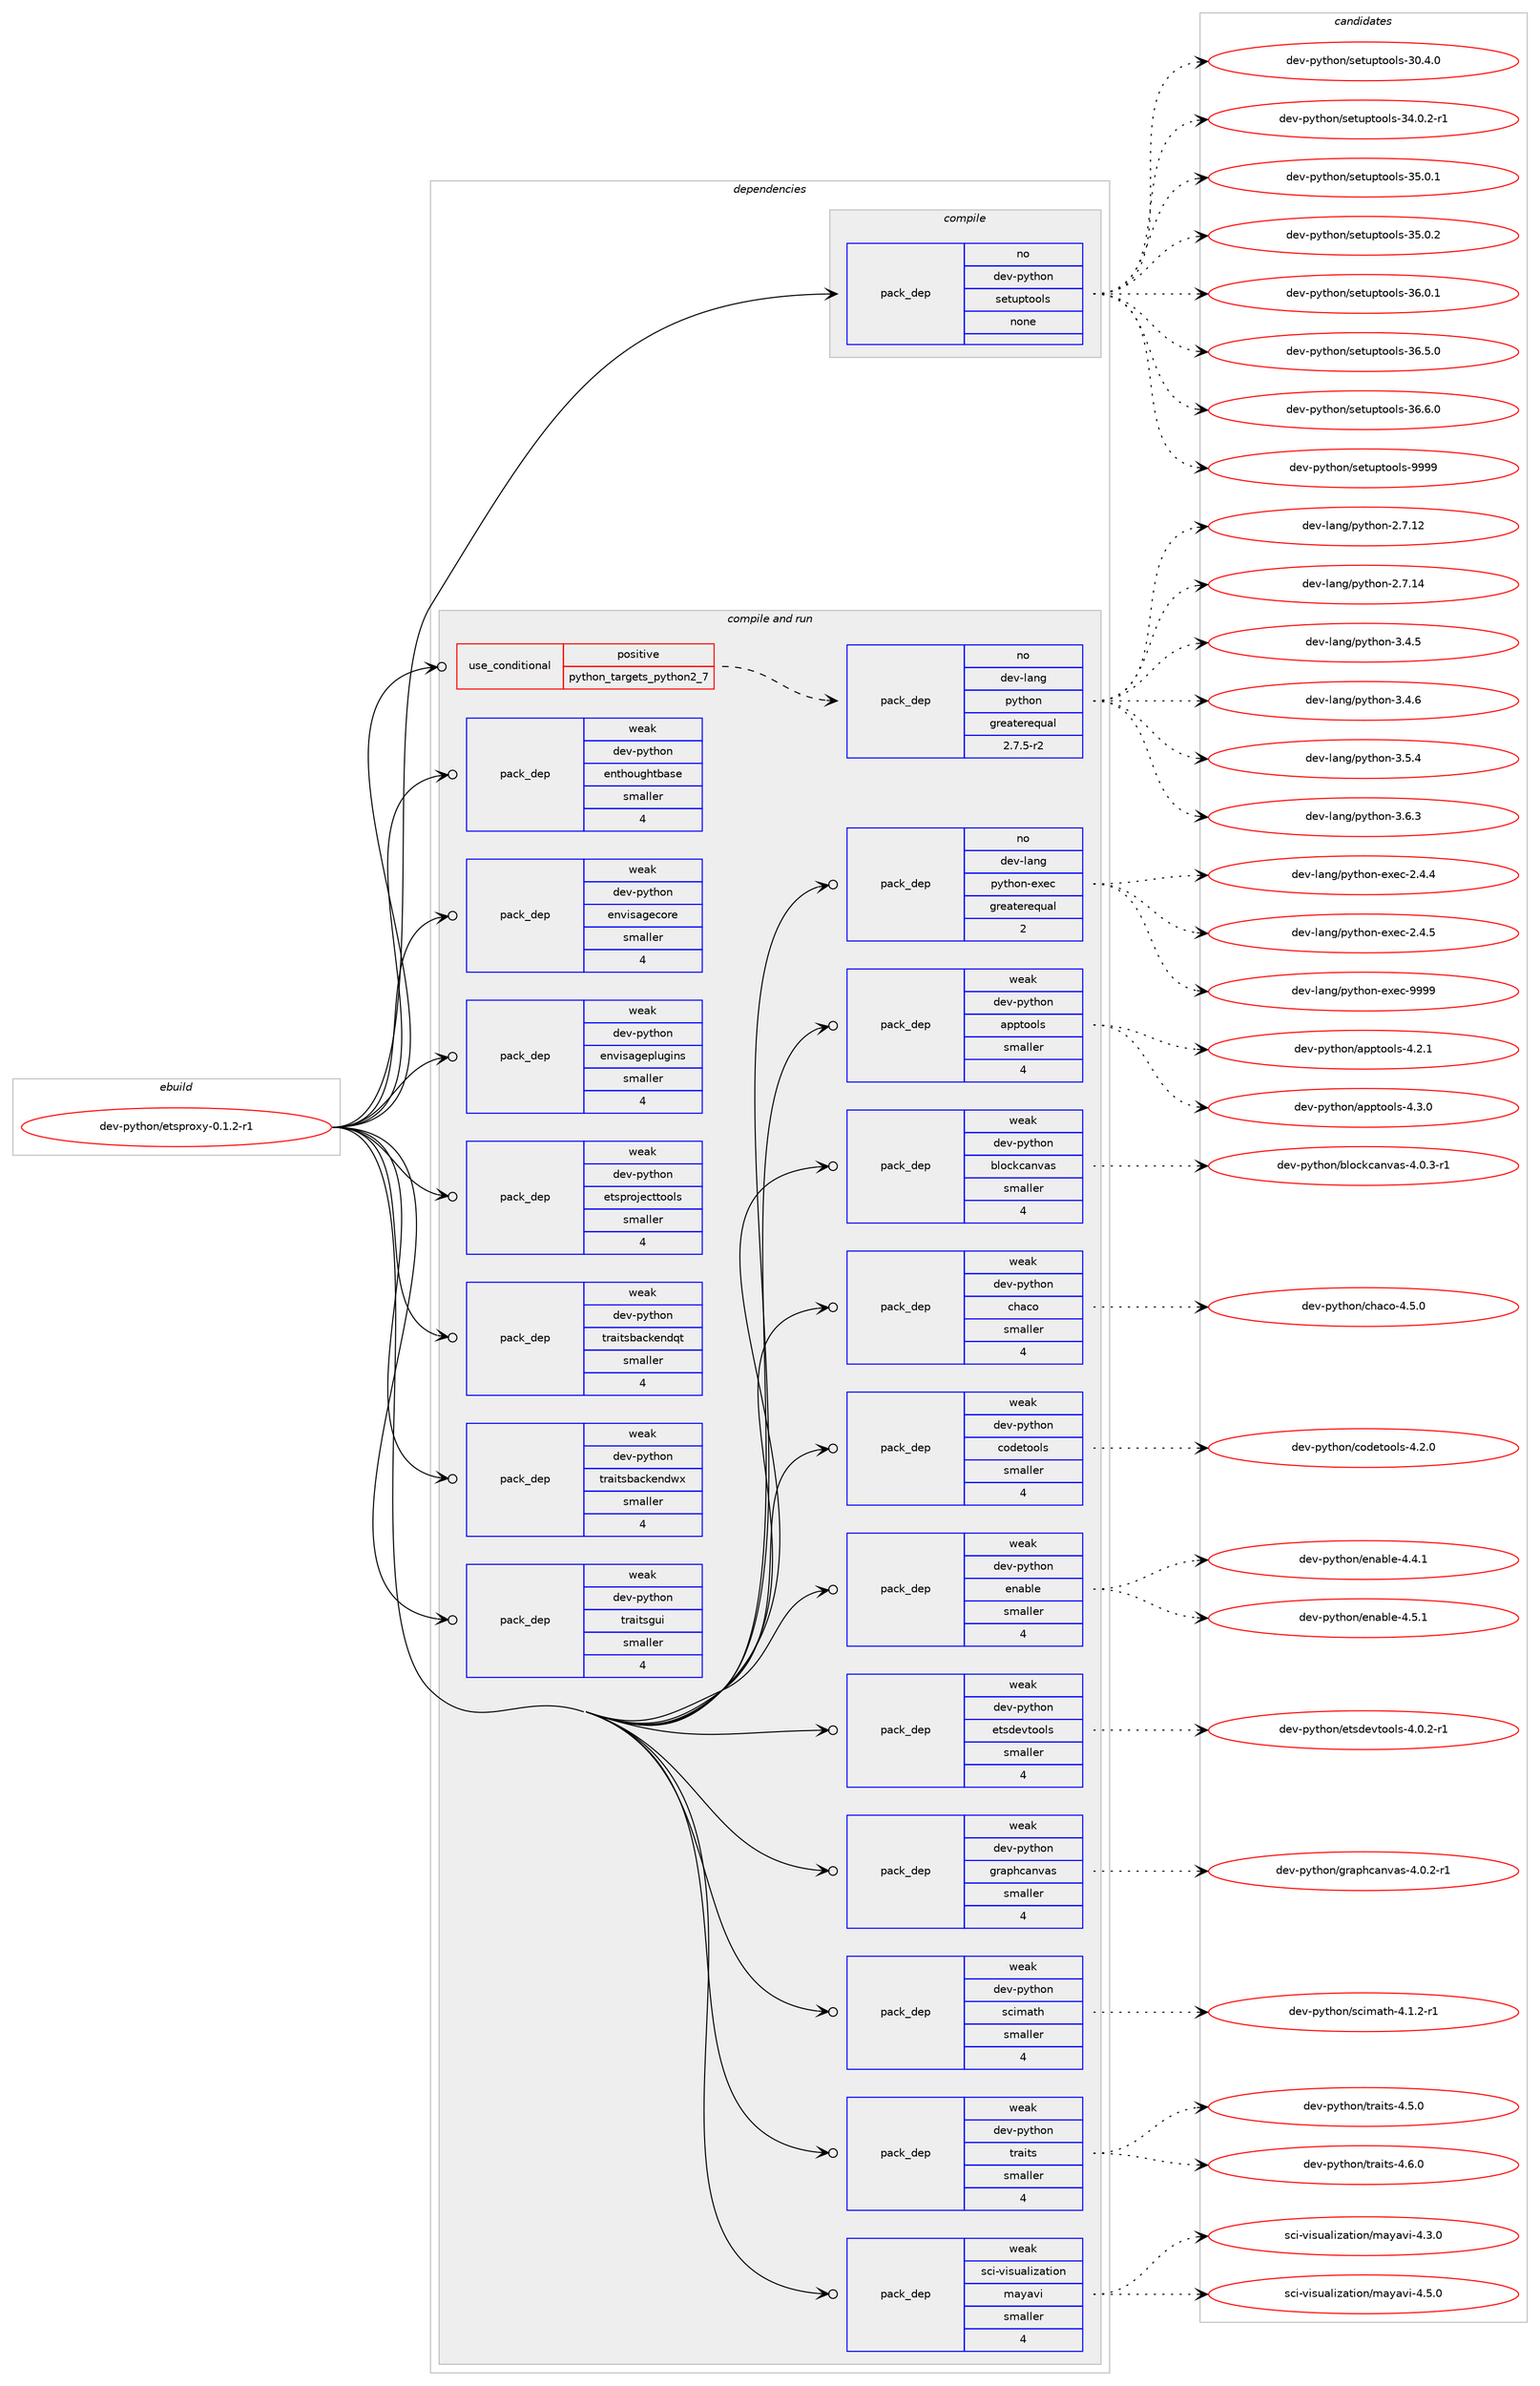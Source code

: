 digraph prolog {

# *************
# Graph options
# *************

newrank=true;
concentrate=true;
compound=true;
graph [rankdir=LR,fontname=Helvetica,fontsize=10,ranksep=1.5];#, ranksep=2.5, nodesep=0.2];
edge  [arrowhead=vee];
node  [fontname=Helvetica,fontsize=10];

# **********
# The ebuild
# **********

subgraph cluster_leftcol {
color=gray;
rank=same;
label=<<i>ebuild</i>>;
id [label="dev-python/etsproxy-0.1.2-r1", color=red, width=4, href="../dev-python/etsproxy-0.1.2-r1.svg"];
}

# ****************
# The dependencies
# ****************

subgraph cluster_midcol {
color=gray;
label=<<i>dependencies</i>>;
subgraph cluster_compile {
fillcolor="#eeeeee";
style=filled;
label=<<i>compile</i>>;
subgraph pack120022 {
dependency156322 [label=<<TABLE BORDER="0" CELLBORDER="1" CELLSPACING="0" CELLPADDING="4" WIDTH="220"><TR><TD ROWSPAN="6" CELLPADDING="30">pack_dep</TD></TR><TR><TD WIDTH="110">no</TD></TR><TR><TD>dev-python</TD></TR><TR><TD>setuptools</TD></TR><TR><TD>none</TD></TR><TR><TD></TD></TR></TABLE>>, shape=none, color=blue];
}
id:e -> dependency156322:w [weight=20,style="solid",arrowhead="vee"];
}
subgraph cluster_compileandrun {
fillcolor="#eeeeee";
style=filled;
label=<<i>compile and run</i>>;
subgraph cond32463 {
dependency156323 [label=<<TABLE BORDER="0" CELLBORDER="1" CELLSPACING="0" CELLPADDING="4"><TR><TD ROWSPAN="3" CELLPADDING="10">use_conditional</TD></TR><TR><TD>positive</TD></TR><TR><TD>python_targets_python2_7</TD></TR></TABLE>>, shape=none, color=red];
subgraph pack120023 {
dependency156324 [label=<<TABLE BORDER="0" CELLBORDER="1" CELLSPACING="0" CELLPADDING="4" WIDTH="220"><TR><TD ROWSPAN="6" CELLPADDING="30">pack_dep</TD></TR><TR><TD WIDTH="110">no</TD></TR><TR><TD>dev-lang</TD></TR><TR><TD>python</TD></TR><TR><TD>greaterequal</TD></TR><TR><TD>2.7.5-r2</TD></TR></TABLE>>, shape=none, color=blue];
}
dependency156323:e -> dependency156324:w [weight=20,style="dashed",arrowhead="vee"];
}
id:e -> dependency156323:w [weight=20,style="solid",arrowhead="odotvee"];
subgraph pack120024 {
dependency156325 [label=<<TABLE BORDER="0" CELLBORDER="1" CELLSPACING="0" CELLPADDING="4" WIDTH="220"><TR><TD ROWSPAN="6" CELLPADDING="30">pack_dep</TD></TR><TR><TD WIDTH="110">no</TD></TR><TR><TD>dev-lang</TD></TR><TR><TD>python-exec</TD></TR><TR><TD>greaterequal</TD></TR><TR><TD>2</TD></TR></TABLE>>, shape=none, color=blue];
}
id:e -> dependency156325:w [weight=20,style="solid",arrowhead="odotvee"];
subgraph pack120025 {
dependency156326 [label=<<TABLE BORDER="0" CELLBORDER="1" CELLSPACING="0" CELLPADDING="4" WIDTH="220"><TR><TD ROWSPAN="6" CELLPADDING="30">pack_dep</TD></TR><TR><TD WIDTH="110">weak</TD></TR><TR><TD>dev-python</TD></TR><TR><TD>apptools</TD></TR><TR><TD>smaller</TD></TR><TR><TD>4</TD></TR></TABLE>>, shape=none, color=blue];
}
id:e -> dependency156326:w [weight=20,style="solid",arrowhead="odotvee"];
subgraph pack120026 {
dependency156327 [label=<<TABLE BORDER="0" CELLBORDER="1" CELLSPACING="0" CELLPADDING="4" WIDTH="220"><TR><TD ROWSPAN="6" CELLPADDING="30">pack_dep</TD></TR><TR><TD WIDTH="110">weak</TD></TR><TR><TD>dev-python</TD></TR><TR><TD>blockcanvas</TD></TR><TR><TD>smaller</TD></TR><TR><TD>4</TD></TR></TABLE>>, shape=none, color=blue];
}
id:e -> dependency156327:w [weight=20,style="solid",arrowhead="odotvee"];
subgraph pack120027 {
dependency156328 [label=<<TABLE BORDER="0" CELLBORDER="1" CELLSPACING="0" CELLPADDING="4" WIDTH="220"><TR><TD ROWSPAN="6" CELLPADDING="30">pack_dep</TD></TR><TR><TD WIDTH="110">weak</TD></TR><TR><TD>dev-python</TD></TR><TR><TD>chaco</TD></TR><TR><TD>smaller</TD></TR><TR><TD>4</TD></TR></TABLE>>, shape=none, color=blue];
}
id:e -> dependency156328:w [weight=20,style="solid",arrowhead="odotvee"];
subgraph pack120028 {
dependency156329 [label=<<TABLE BORDER="0" CELLBORDER="1" CELLSPACING="0" CELLPADDING="4" WIDTH="220"><TR><TD ROWSPAN="6" CELLPADDING="30">pack_dep</TD></TR><TR><TD WIDTH="110">weak</TD></TR><TR><TD>dev-python</TD></TR><TR><TD>codetools</TD></TR><TR><TD>smaller</TD></TR><TR><TD>4</TD></TR></TABLE>>, shape=none, color=blue];
}
id:e -> dependency156329:w [weight=20,style="solid",arrowhead="odotvee"];
subgraph pack120029 {
dependency156330 [label=<<TABLE BORDER="0" CELLBORDER="1" CELLSPACING="0" CELLPADDING="4" WIDTH="220"><TR><TD ROWSPAN="6" CELLPADDING="30">pack_dep</TD></TR><TR><TD WIDTH="110">weak</TD></TR><TR><TD>dev-python</TD></TR><TR><TD>enable</TD></TR><TR><TD>smaller</TD></TR><TR><TD>4</TD></TR></TABLE>>, shape=none, color=blue];
}
id:e -> dependency156330:w [weight=20,style="solid",arrowhead="odotvee"];
subgraph pack120030 {
dependency156331 [label=<<TABLE BORDER="0" CELLBORDER="1" CELLSPACING="0" CELLPADDING="4" WIDTH="220"><TR><TD ROWSPAN="6" CELLPADDING="30">pack_dep</TD></TR><TR><TD WIDTH="110">weak</TD></TR><TR><TD>dev-python</TD></TR><TR><TD>enthoughtbase</TD></TR><TR><TD>smaller</TD></TR><TR><TD>4</TD></TR></TABLE>>, shape=none, color=blue];
}
id:e -> dependency156331:w [weight=20,style="solid",arrowhead="odotvee"];
subgraph pack120031 {
dependency156332 [label=<<TABLE BORDER="0" CELLBORDER="1" CELLSPACING="0" CELLPADDING="4" WIDTH="220"><TR><TD ROWSPAN="6" CELLPADDING="30">pack_dep</TD></TR><TR><TD WIDTH="110">weak</TD></TR><TR><TD>dev-python</TD></TR><TR><TD>envisagecore</TD></TR><TR><TD>smaller</TD></TR><TR><TD>4</TD></TR></TABLE>>, shape=none, color=blue];
}
id:e -> dependency156332:w [weight=20,style="solid",arrowhead="odotvee"];
subgraph pack120032 {
dependency156333 [label=<<TABLE BORDER="0" CELLBORDER="1" CELLSPACING="0" CELLPADDING="4" WIDTH="220"><TR><TD ROWSPAN="6" CELLPADDING="30">pack_dep</TD></TR><TR><TD WIDTH="110">weak</TD></TR><TR><TD>dev-python</TD></TR><TR><TD>envisageplugins</TD></TR><TR><TD>smaller</TD></TR><TR><TD>4</TD></TR></TABLE>>, shape=none, color=blue];
}
id:e -> dependency156333:w [weight=20,style="solid",arrowhead="odotvee"];
subgraph pack120033 {
dependency156334 [label=<<TABLE BORDER="0" CELLBORDER="1" CELLSPACING="0" CELLPADDING="4" WIDTH="220"><TR><TD ROWSPAN="6" CELLPADDING="30">pack_dep</TD></TR><TR><TD WIDTH="110">weak</TD></TR><TR><TD>dev-python</TD></TR><TR><TD>etsdevtools</TD></TR><TR><TD>smaller</TD></TR><TR><TD>4</TD></TR></TABLE>>, shape=none, color=blue];
}
id:e -> dependency156334:w [weight=20,style="solid",arrowhead="odotvee"];
subgraph pack120034 {
dependency156335 [label=<<TABLE BORDER="0" CELLBORDER="1" CELLSPACING="0" CELLPADDING="4" WIDTH="220"><TR><TD ROWSPAN="6" CELLPADDING="30">pack_dep</TD></TR><TR><TD WIDTH="110">weak</TD></TR><TR><TD>dev-python</TD></TR><TR><TD>etsprojecttools</TD></TR><TR><TD>smaller</TD></TR><TR><TD>4</TD></TR></TABLE>>, shape=none, color=blue];
}
id:e -> dependency156335:w [weight=20,style="solid",arrowhead="odotvee"];
subgraph pack120035 {
dependency156336 [label=<<TABLE BORDER="0" CELLBORDER="1" CELLSPACING="0" CELLPADDING="4" WIDTH="220"><TR><TD ROWSPAN="6" CELLPADDING="30">pack_dep</TD></TR><TR><TD WIDTH="110">weak</TD></TR><TR><TD>dev-python</TD></TR><TR><TD>graphcanvas</TD></TR><TR><TD>smaller</TD></TR><TR><TD>4</TD></TR></TABLE>>, shape=none, color=blue];
}
id:e -> dependency156336:w [weight=20,style="solid",arrowhead="odotvee"];
subgraph pack120036 {
dependency156337 [label=<<TABLE BORDER="0" CELLBORDER="1" CELLSPACING="0" CELLPADDING="4" WIDTH="220"><TR><TD ROWSPAN="6" CELLPADDING="30">pack_dep</TD></TR><TR><TD WIDTH="110">weak</TD></TR><TR><TD>dev-python</TD></TR><TR><TD>scimath</TD></TR><TR><TD>smaller</TD></TR><TR><TD>4</TD></TR></TABLE>>, shape=none, color=blue];
}
id:e -> dependency156337:w [weight=20,style="solid",arrowhead="odotvee"];
subgraph pack120037 {
dependency156338 [label=<<TABLE BORDER="0" CELLBORDER="1" CELLSPACING="0" CELLPADDING="4" WIDTH="220"><TR><TD ROWSPAN="6" CELLPADDING="30">pack_dep</TD></TR><TR><TD WIDTH="110">weak</TD></TR><TR><TD>dev-python</TD></TR><TR><TD>traits</TD></TR><TR><TD>smaller</TD></TR><TR><TD>4</TD></TR></TABLE>>, shape=none, color=blue];
}
id:e -> dependency156338:w [weight=20,style="solid",arrowhead="odotvee"];
subgraph pack120038 {
dependency156339 [label=<<TABLE BORDER="0" CELLBORDER="1" CELLSPACING="0" CELLPADDING="4" WIDTH="220"><TR><TD ROWSPAN="6" CELLPADDING="30">pack_dep</TD></TR><TR><TD WIDTH="110">weak</TD></TR><TR><TD>dev-python</TD></TR><TR><TD>traitsbackendqt</TD></TR><TR><TD>smaller</TD></TR><TR><TD>4</TD></TR></TABLE>>, shape=none, color=blue];
}
id:e -> dependency156339:w [weight=20,style="solid",arrowhead="odotvee"];
subgraph pack120039 {
dependency156340 [label=<<TABLE BORDER="0" CELLBORDER="1" CELLSPACING="0" CELLPADDING="4" WIDTH="220"><TR><TD ROWSPAN="6" CELLPADDING="30">pack_dep</TD></TR><TR><TD WIDTH="110">weak</TD></TR><TR><TD>dev-python</TD></TR><TR><TD>traitsbackendwx</TD></TR><TR><TD>smaller</TD></TR><TR><TD>4</TD></TR></TABLE>>, shape=none, color=blue];
}
id:e -> dependency156340:w [weight=20,style="solid",arrowhead="odotvee"];
subgraph pack120040 {
dependency156341 [label=<<TABLE BORDER="0" CELLBORDER="1" CELLSPACING="0" CELLPADDING="4" WIDTH="220"><TR><TD ROWSPAN="6" CELLPADDING="30">pack_dep</TD></TR><TR><TD WIDTH="110">weak</TD></TR><TR><TD>dev-python</TD></TR><TR><TD>traitsgui</TD></TR><TR><TD>smaller</TD></TR><TR><TD>4</TD></TR></TABLE>>, shape=none, color=blue];
}
id:e -> dependency156341:w [weight=20,style="solid",arrowhead="odotvee"];
subgraph pack120041 {
dependency156342 [label=<<TABLE BORDER="0" CELLBORDER="1" CELLSPACING="0" CELLPADDING="4" WIDTH="220"><TR><TD ROWSPAN="6" CELLPADDING="30">pack_dep</TD></TR><TR><TD WIDTH="110">weak</TD></TR><TR><TD>sci-visualization</TD></TR><TR><TD>mayavi</TD></TR><TR><TD>smaller</TD></TR><TR><TD>4</TD></TR></TABLE>>, shape=none, color=blue];
}
id:e -> dependency156342:w [weight=20,style="solid",arrowhead="odotvee"];
}
subgraph cluster_run {
fillcolor="#eeeeee";
style=filled;
label=<<i>run</i>>;
}
}

# **************
# The candidates
# **************

subgraph cluster_choices {
rank=same;
color=gray;
label=<<i>candidates</i>>;

subgraph choice120022 {
color=black;
nodesep=1;
choice100101118451121211161041111104711510111611711211611111110811545514846524648 [label="dev-python/setuptools-30.4.0", color=red, width=4,href="../dev-python/setuptools-30.4.0.svg"];
choice1001011184511212111610411111047115101116117112116111111108115455152464846504511449 [label="dev-python/setuptools-34.0.2-r1", color=red, width=4,href="../dev-python/setuptools-34.0.2-r1.svg"];
choice100101118451121211161041111104711510111611711211611111110811545515346484649 [label="dev-python/setuptools-35.0.1", color=red, width=4,href="../dev-python/setuptools-35.0.1.svg"];
choice100101118451121211161041111104711510111611711211611111110811545515346484650 [label="dev-python/setuptools-35.0.2", color=red, width=4,href="../dev-python/setuptools-35.0.2.svg"];
choice100101118451121211161041111104711510111611711211611111110811545515446484649 [label="dev-python/setuptools-36.0.1", color=red, width=4,href="../dev-python/setuptools-36.0.1.svg"];
choice100101118451121211161041111104711510111611711211611111110811545515446534648 [label="dev-python/setuptools-36.5.0", color=red, width=4,href="../dev-python/setuptools-36.5.0.svg"];
choice100101118451121211161041111104711510111611711211611111110811545515446544648 [label="dev-python/setuptools-36.6.0", color=red, width=4,href="../dev-python/setuptools-36.6.0.svg"];
choice10010111845112121116104111110471151011161171121161111111081154557575757 [label="dev-python/setuptools-9999", color=red, width=4,href="../dev-python/setuptools-9999.svg"];
dependency156322:e -> choice100101118451121211161041111104711510111611711211611111110811545514846524648:w [style=dotted,weight="100"];
dependency156322:e -> choice1001011184511212111610411111047115101116117112116111111108115455152464846504511449:w [style=dotted,weight="100"];
dependency156322:e -> choice100101118451121211161041111104711510111611711211611111110811545515346484649:w [style=dotted,weight="100"];
dependency156322:e -> choice100101118451121211161041111104711510111611711211611111110811545515346484650:w [style=dotted,weight="100"];
dependency156322:e -> choice100101118451121211161041111104711510111611711211611111110811545515446484649:w [style=dotted,weight="100"];
dependency156322:e -> choice100101118451121211161041111104711510111611711211611111110811545515446534648:w [style=dotted,weight="100"];
dependency156322:e -> choice100101118451121211161041111104711510111611711211611111110811545515446544648:w [style=dotted,weight="100"];
dependency156322:e -> choice10010111845112121116104111110471151011161171121161111111081154557575757:w [style=dotted,weight="100"];
}
subgraph choice120023 {
color=black;
nodesep=1;
choice10010111845108971101034711212111610411111045504655464950 [label="dev-lang/python-2.7.12", color=red, width=4,href="../dev-lang/python-2.7.12.svg"];
choice10010111845108971101034711212111610411111045504655464952 [label="dev-lang/python-2.7.14", color=red, width=4,href="../dev-lang/python-2.7.14.svg"];
choice100101118451089711010347112121116104111110455146524653 [label="dev-lang/python-3.4.5", color=red, width=4,href="../dev-lang/python-3.4.5.svg"];
choice100101118451089711010347112121116104111110455146524654 [label="dev-lang/python-3.4.6", color=red, width=4,href="../dev-lang/python-3.4.6.svg"];
choice100101118451089711010347112121116104111110455146534652 [label="dev-lang/python-3.5.4", color=red, width=4,href="../dev-lang/python-3.5.4.svg"];
choice100101118451089711010347112121116104111110455146544651 [label="dev-lang/python-3.6.3", color=red, width=4,href="../dev-lang/python-3.6.3.svg"];
dependency156324:e -> choice10010111845108971101034711212111610411111045504655464950:w [style=dotted,weight="100"];
dependency156324:e -> choice10010111845108971101034711212111610411111045504655464952:w [style=dotted,weight="100"];
dependency156324:e -> choice100101118451089711010347112121116104111110455146524653:w [style=dotted,weight="100"];
dependency156324:e -> choice100101118451089711010347112121116104111110455146524654:w [style=dotted,weight="100"];
dependency156324:e -> choice100101118451089711010347112121116104111110455146534652:w [style=dotted,weight="100"];
dependency156324:e -> choice100101118451089711010347112121116104111110455146544651:w [style=dotted,weight="100"];
}
subgraph choice120024 {
color=black;
nodesep=1;
choice1001011184510897110103471121211161041111104510112010199455046524652 [label="dev-lang/python-exec-2.4.4", color=red, width=4,href="../dev-lang/python-exec-2.4.4.svg"];
choice1001011184510897110103471121211161041111104510112010199455046524653 [label="dev-lang/python-exec-2.4.5", color=red, width=4,href="../dev-lang/python-exec-2.4.5.svg"];
choice10010111845108971101034711212111610411111045101120101994557575757 [label="dev-lang/python-exec-9999", color=red, width=4,href="../dev-lang/python-exec-9999.svg"];
dependency156325:e -> choice1001011184510897110103471121211161041111104510112010199455046524652:w [style=dotted,weight="100"];
dependency156325:e -> choice1001011184510897110103471121211161041111104510112010199455046524653:w [style=dotted,weight="100"];
dependency156325:e -> choice10010111845108971101034711212111610411111045101120101994557575757:w [style=dotted,weight="100"];
}
subgraph choice120025 {
color=black;
nodesep=1;
choice100101118451121211161041111104797112112116111111108115455246504649 [label="dev-python/apptools-4.2.1", color=red, width=4,href="../dev-python/apptools-4.2.1.svg"];
choice100101118451121211161041111104797112112116111111108115455246514648 [label="dev-python/apptools-4.3.0", color=red, width=4,href="../dev-python/apptools-4.3.0.svg"];
dependency156326:e -> choice100101118451121211161041111104797112112116111111108115455246504649:w [style=dotted,weight="100"];
dependency156326:e -> choice100101118451121211161041111104797112112116111111108115455246514648:w [style=dotted,weight="100"];
}
subgraph choice120026 {
color=black;
nodesep=1;
choice100101118451121211161041111104798108111991079997110118971154552464846514511449 [label="dev-python/blockcanvas-4.0.3-r1", color=red, width=4,href="../dev-python/blockcanvas-4.0.3-r1.svg"];
dependency156327:e -> choice100101118451121211161041111104798108111991079997110118971154552464846514511449:w [style=dotted,weight="100"];
}
subgraph choice120027 {
color=black;
nodesep=1;
choice1001011184511212111610411111047991049799111455246534648 [label="dev-python/chaco-4.5.0", color=red, width=4,href="../dev-python/chaco-4.5.0.svg"];
dependency156328:e -> choice1001011184511212111610411111047991049799111455246534648:w [style=dotted,weight="100"];
}
subgraph choice120028 {
color=black;
nodesep=1;
choice100101118451121211161041111104799111100101116111111108115455246504648 [label="dev-python/codetools-4.2.0", color=red, width=4,href="../dev-python/codetools-4.2.0.svg"];
dependency156329:e -> choice100101118451121211161041111104799111100101116111111108115455246504648:w [style=dotted,weight="100"];
}
subgraph choice120029 {
color=black;
nodesep=1;
choice10010111845112121116104111110471011109798108101455246524649 [label="dev-python/enable-4.4.1", color=red, width=4,href="../dev-python/enable-4.4.1.svg"];
choice10010111845112121116104111110471011109798108101455246534649 [label="dev-python/enable-4.5.1", color=red, width=4,href="../dev-python/enable-4.5.1.svg"];
dependency156330:e -> choice10010111845112121116104111110471011109798108101455246524649:w [style=dotted,weight="100"];
dependency156330:e -> choice10010111845112121116104111110471011109798108101455246534649:w [style=dotted,weight="100"];
}
subgraph choice120030 {
color=black;
nodesep=1;
}
subgraph choice120031 {
color=black;
nodesep=1;
}
subgraph choice120032 {
color=black;
nodesep=1;
}
subgraph choice120033 {
color=black;
nodesep=1;
choice10010111845112121116104111110471011161151001011181161111111081154552464846504511449 [label="dev-python/etsdevtools-4.0.2-r1", color=red, width=4,href="../dev-python/etsdevtools-4.0.2-r1.svg"];
dependency156334:e -> choice10010111845112121116104111110471011161151001011181161111111081154552464846504511449:w [style=dotted,weight="100"];
}
subgraph choice120034 {
color=black;
nodesep=1;
}
subgraph choice120035 {
color=black;
nodesep=1;
choice1001011184511212111610411111047103114971121049997110118971154552464846504511449 [label="dev-python/graphcanvas-4.0.2-r1", color=red, width=4,href="../dev-python/graphcanvas-4.0.2-r1.svg"];
dependency156336:e -> choice1001011184511212111610411111047103114971121049997110118971154552464846504511449:w [style=dotted,weight="100"];
}
subgraph choice120036 {
color=black;
nodesep=1;
choice100101118451121211161041111104711599105109971161044552464946504511449 [label="dev-python/scimath-4.1.2-r1", color=red, width=4,href="../dev-python/scimath-4.1.2-r1.svg"];
dependency156337:e -> choice100101118451121211161041111104711599105109971161044552464946504511449:w [style=dotted,weight="100"];
}
subgraph choice120037 {
color=black;
nodesep=1;
choice100101118451121211161041111104711611497105116115455246534648 [label="dev-python/traits-4.5.0", color=red, width=4,href="../dev-python/traits-4.5.0.svg"];
choice100101118451121211161041111104711611497105116115455246544648 [label="dev-python/traits-4.6.0", color=red, width=4,href="../dev-python/traits-4.6.0.svg"];
dependency156338:e -> choice100101118451121211161041111104711611497105116115455246534648:w [style=dotted,weight="100"];
dependency156338:e -> choice100101118451121211161041111104711611497105116115455246544648:w [style=dotted,weight="100"];
}
subgraph choice120038 {
color=black;
nodesep=1;
}
subgraph choice120039 {
color=black;
nodesep=1;
}
subgraph choice120040 {
color=black;
nodesep=1;
}
subgraph choice120041 {
color=black;
nodesep=1;
choice11599105451181051151179710810512297116105111110471099712197118105455246514648 [label="sci-visualization/mayavi-4.3.0", color=red, width=4,href="../sci-visualization/mayavi-4.3.0.svg"];
choice11599105451181051151179710810512297116105111110471099712197118105455246534648 [label="sci-visualization/mayavi-4.5.0", color=red, width=4,href="../sci-visualization/mayavi-4.5.0.svg"];
dependency156342:e -> choice11599105451181051151179710810512297116105111110471099712197118105455246514648:w [style=dotted,weight="100"];
dependency156342:e -> choice11599105451181051151179710810512297116105111110471099712197118105455246534648:w [style=dotted,weight="100"];
}
}

}
